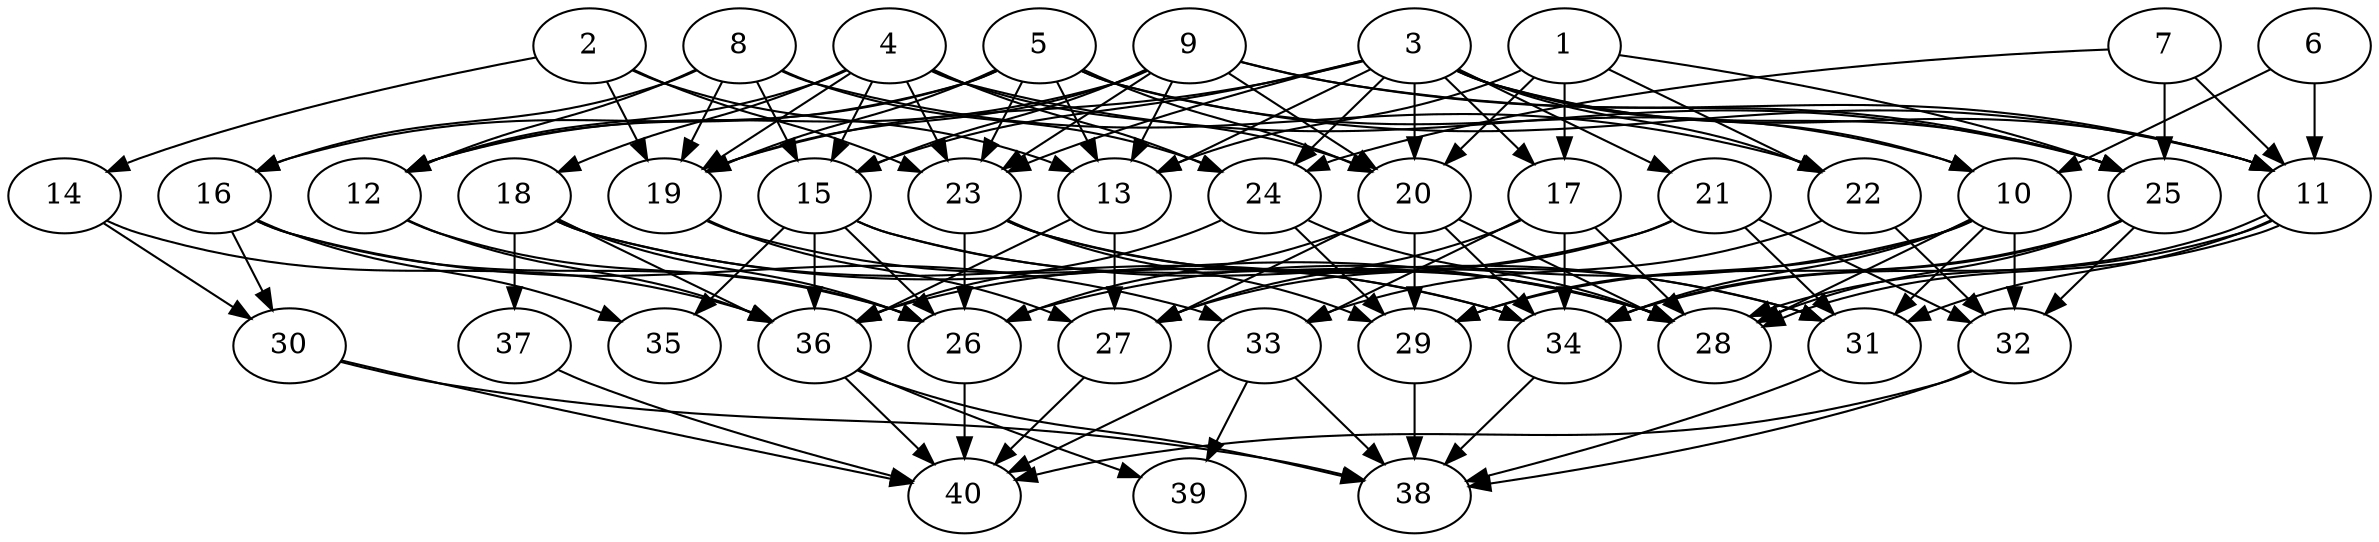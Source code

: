 // DAG automatically generated by daggen at Thu Oct  3 14:06:48 2019
// ./daggen --dot -n 40 --ccr 0.4 --fat 0.7 --regular 0.7 --density 0.7 --mindata 5242880 --maxdata 52428800 
digraph G {
  1 [size="103324160", alpha="0.00", expect_size="41329664"] 
  1 -> 13 [size ="41329664"]
  1 -> 17 [size ="41329664"]
  1 -> 20 [size ="41329664"]
  1 -> 22 [size ="41329664"]
  1 -> 25 [size ="41329664"]
  2 [size="105889280", alpha="0.07", expect_size="42355712"] 
  2 -> 13 [size ="42355712"]
  2 -> 14 [size ="42355712"]
  2 -> 19 [size ="42355712"]
  2 -> 23 [size ="42355712"]
  3 [size="101544960", alpha="0.00", expect_size="40617984"] 
  3 -> 10 [size ="40617984"]
  3 -> 11 [size ="40617984"]
  3 -> 13 [size ="40617984"]
  3 -> 15 [size ="40617984"]
  3 -> 17 [size ="40617984"]
  3 -> 19 [size ="40617984"]
  3 -> 20 [size ="40617984"]
  3 -> 21 [size ="40617984"]
  3 -> 22 [size ="40617984"]
  3 -> 23 [size ="40617984"]
  3 -> 24 [size ="40617984"]
  3 -> 25 [size ="40617984"]
  4 [size="65891840", alpha="0.17", expect_size="26356736"] 
  4 -> 12 [size ="26356736"]
  4 -> 15 [size ="26356736"]
  4 -> 18 [size ="26356736"]
  4 -> 19 [size ="26356736"]
  4 -> 20 [size ="26356736"]
  4 -> 23 [size ="26356736"]
  4 -> 24 [size ="26356736"]
  4 -> 25 [size ="26356736"]
  5 [size="127214080", alpha="0.07", expect_size="50885632"] 
  5 -> 10 [size ="50885632"]
  5 -> 11 [size ="50885632"]
  5 -> 12 [size ="50885632"]
  5 -> 13 [size ="50885632"]
  5 -> 16 [size ="50885632"]
  5 -> 19 [size ="50885632"]
  5 -> 20 [size ="50885632"]
  5 -> 23 [size ="50885632"]
  6 [size="90926080", alpha="0.03", expect_size="36370432"] 
  6 -> 10 [size ="36370432"]
  6 -> 11 [size ="36370432"]
  7 [size="33564160", alpha="0.05", expect_size="13425664"] 
  7 -> 11 [size ="13425664"]
  7 -> 24 [size ="13425664"]
  7 -> 25 [size ="13425664"]
  8 [size="46563840", alpha="0.02", expect_size="18625536"] 
  8 -> 12 [size ="18625536"]
  8 -> 15 [size ="18625536"]
  8 -> 16 [size ="18625536"]
  8 -> 19 [size ="18625536"]
  8 -> 22 [size ="18625536"]
  8 -> 24 [size ="18625536"]
  9 [size="131036160", alpha="0.08", expect_size="52414464"] 
  9 -> 11 [size ="52414464"]
  9 -> 12 [size ="52414464"]
  9 -> 13 [size ="52414464"]
  9 -> 15 [size ="52414464"]
  9 -> 19 [size ="52414464"]
  9 -> 20 [size ="52414464"]
  9 -> 23 [size ="52414464"]
  9 -> 25 [size ="52414464"]
  10 [size="17548800", alpha="0.16", expect_size="7019520"] 
  10 -> 26 [size ="7019520"]
  10 -> 28 [size ="7019520"]
  10 -> 29 [size ="7019520"]
  10 -> 31 [size ="7019520"]
  10 -> 32 [size ="7019520"]
  10 -> 34 [size ="7019520"]
  11 [size="69463040", alpha="0.12", expect_size="27785216"] 
  11 -> 28 [size ="27785216"]
  11 -> 28 [size ="27785216"]
  11 -> 31 [size ="27785216"]
  11 -> 34 [size ="27785216"]
  12 [size="72391680", alpha="0.14", expect_size="28956672"] 
  12 -> 26 [size ="28956672"]
  12 -> 36 [size ="28956672"]
  13 [size="116372480", alpha="0.06", expect_size="46548992"] 
  13 -> 27 [size ="46548992"]
  13 -> 36 [size ="46548992"]
  14 [size="117552640", alpha="0.02", expect_size="47021056"] 
  14 -> 30 [size ="47021056"]
  14 -> 36 [size ="47021056"]
  15 [size="100677120", alpha="0.05", expect_size="40270848"] 
  15 -> 26 [size ="40270848"]
  15 -> 28 [size ="40270848"]
  15 -> 31 [size ="40270848"]
  15 -> 35 [size ="40270848"]
  15 -> 36 [size ="40270848"]
  16 [size="21624320", alpha="0.08", expect_size="8649728"] 
  16 -> 26 [size ="8649728"]
  16 -> 30 [size ="8649728"]
  16 -> 33 [size ="8649728"]
  16 -> 35 [size ="8649728"]
  17 [size="38935040", alpha="0.00", expect_size="15574016"] 
  17 -> 27 [size ="15574016"]
  17 -> 28 [size ="15574016"]
  17 -> 33 [size ="15574016"]
  17 -> 34 [size ="15574016"]
  18 [size="69017600", alpha="0.10", expect_size="27607040"] 
  18 -> 26 [size ="27607040"]
  18 -> 28 [size ="27607040"]
  18 -> 34 [size ="27607040"]
  18 -> 36 [size ="27607040"]
  18 -> 37 [size ="27607040"]
  19 [size="79360000", alpha="0.17", expect_size="31744000"] 
  19 -> 27 [size ="31744000"]
  19 -> 34 [size ="31744000"]
  20 [size="125611520", alpha="0.01", expect_size="50244608"] 
  20 -> 26 [size ="50244608"]
  20 -> 27 [size ="50244608"]
  20 -> 28 [size ="50244608"]
  20 -> 29 [size ="50244608"]
  20 -> 34 [size ="50244608"]
  21 [size="101560320", alpha="0.01", expect_size="40624128"] 
  21 -> 27 [size ="40624128"]
  21 -> 31 [size ="40624128"]
  21 -> 32 [size ="40624128"]
  21 -> 36 [size ="40624128"]
  22 [size="52382720", alpha="0.17", expect_size="20953088"] 
  22 -> 32 [size ="20953088"]
  22 -> 33 [size ="20953088"]
  23 [size="16606720", alpha="0.08", expect_size="6642688"] 
  23 -> 26 [size ="6642688"]
  23 -> 28 [size ="6642688"]
  23 -> 29 [size ="6642688"]
  23 -> 31 [size ="6642688"]
  24 [size="54607360", alpha="0.08", expect_size="21842944"] 
  24 -> 28 [size ="21842944"]
  24 -> 29 [size ="21842944"]
  24 -> 36 [size ="21842944"]
  25 [size="68538880", alpha="0.07", expect_size="27415552"] 
  25 -> 28 [size ="27415552"]
  25 -> 29 [size ="27415552"]
  25 -> 32 [size ="27415552"]
  25 -> 34 [size ="27415552"]
  26 [size="100321280", alpha="0.19", expect_size="40128512"] 
  26 -> 40 [size ="40128512"]
  27 [size="29058560", alpha="0.15", expect_size="11623424"] 
  27 -> 40 [size ="11623424"]
  28 [size="29089280", alpha="0.16", expect_size="11635712"] 
  29 [size="86584320", alpha="0.17", expect_size="34633728"] 
  29 -> 38 [size ="34633728"]
  30 [size="66501120", alpha="0.20", expect_size="26600448"] 
  30 -> 38 [size ="26600448"]
  30 -> 40 [size ="26600448"]
  31 [size="74396160", alpha="0.11", expect_size="29758464"] 
  31 -> 38 [size ="29758464"]
  32 [size="82519040", alpha="0.13", expect_size="33007616"] 
  32 -> 38 [size ="33007616"]
  32 -> 40 [size ="33007616"]
  33 [size="65687040", alpha="0.12", expect_size="26274816"] 
  33 -> 38 [size ="26274816"]
  33 -> 39 [size ="26274816"]
  33 -> 40 [size ="26274816"]
  34 [size="112340480", alpha="0.09", expect_size="44936192"] 
  34 -> 38 [size ="44936192"]
  35 [size="39339520", alpha="0.01", expect_size="15735808"] 
  36 [size="78755840", alpha="0.14", expect_size="31502336"] 
  36 -> 38 [size ="31502336"]
  36 -> 39 [size ="31502336"]
  36 -> 40 [size ="31502336"]
  37 [size="72478720", alpha="0.12", expect_size="28991488"] 
  37 -> 40 [size ="28991488"]
  38 [size="40965120", alpha="0.19", expect_size="16386048"] 
  39 [size="17679360", alpha="0.17", expect_size="7071744"] 
  40 [size="120545280", alpha="0.15", expect_size="48218112"] 
}
